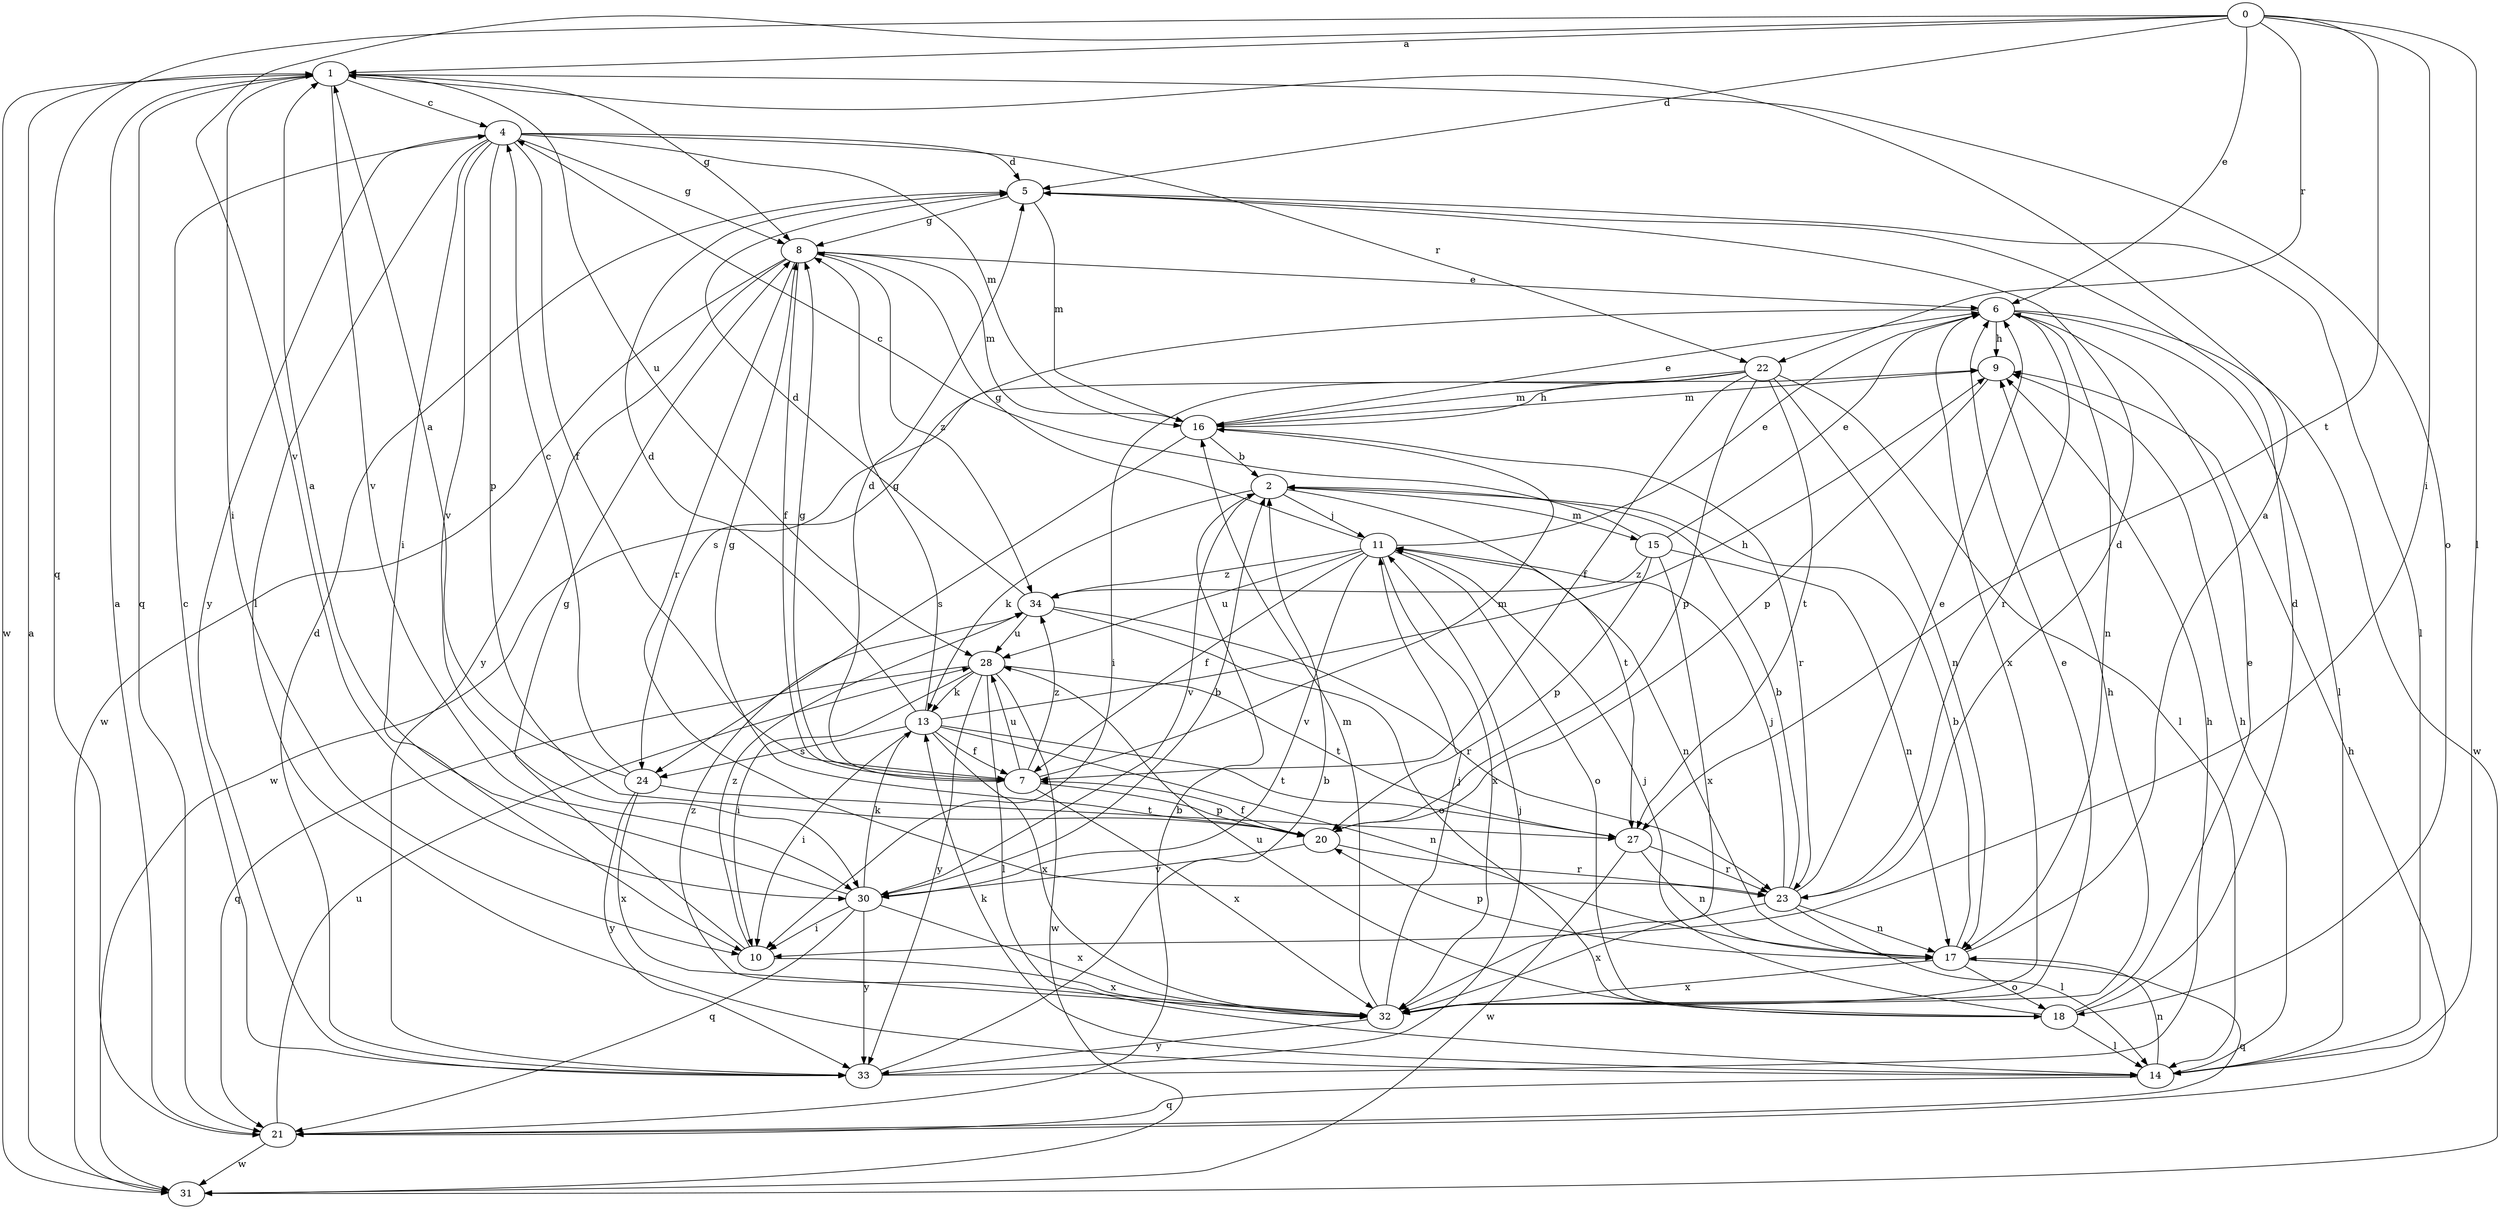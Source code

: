 strict digraph  {
0;
1;
2;
4;
5;
6;
7;
8;
9;
10;
11;
13;
14;
15;
16;
17;
18;
20;
21;
22;
23;
24;
27;
28;
30;
31;
32;
33;
34;
0 -> 1  [label=a];
0 -> 5  [label=d];
0 -> 6  [label=e];
0 -> 10  [label=i];
0 -> 14  [label=l];
0 -> 21  [label=q];
0 -> 22  [label=r];
0 -> 27  [label=t];
0 -> 30  [label=v];
1 -> 4  [label=c];
1 -> 8  [label=g];
1 -> 10  [label=i];
1 -> 18  [label=o];
1 -> 21  [label=q];
1 -> 28  [label=u];
1 -> 30  [label=v];
1 -> 31  [label=w];
2 -> 11  [label=j];
2 -> 13  [label=k];
2 -> 15  [label=m];
2 -> 27  [label=t];
2 -> 30  [label=v];
4 -> 5  [label=d];
4 -> 7  [label=f];
4 -> 8  [label=g];
4 -> 10  [label=i];
4 -> 14  [label=l];
4 -> 16  [label=m];
4 -> 20  [label=p];
4 -> 22  [label=r];
4 -> 30  [label=v];
4 -> 33  [label=y];
5 -> 8  [label=g];
5 -> 14  [label=l];
5 -> 16  [label=m];
6 -> 9  [label=h];
6 -> 14  [label=l];
6 -> 17  [label=n];
6 -> 23  [label=r];
6 -> 24  [label=s];
6 -> 31  [label=w];
6 -> 32  [label=x];
7 -> 5  [label=d];
7 -> 8  [label=g];
7 -> 16  [label=m];
7 -> 20  [label=p];
7 -> 28  [label=u];
7 -> 32  [label=x];
7 -> 34  [label=z];
8 -> 6  [label=e];
8 -> 7  [label=f];
8 -> 16  [label=m];
8 -> 23  [label=r];
8 -> 31  [label=w];
8 -> 33  [label=y];
8 -> 34  [label=z];
9 -> 16  [label=m];
9 -> 20  [label=p];
10 -> 8  [label=g];
10 -> 32  [label=x];
10 -> 34  [label=z];
11 -> 6  [label=e];
11 -> 7  [label=f];
11 -> 8  [label=g];
11 -> 17  [label=n];
11 -> 18  [label=o];
11 -> 28  [label=u];
11 -> 30  [label=v];
11 -> 32  [label=x];
11 -> 34  [label=z];
13 -> 5  [label=d];
13 -> 7  [label=f];
13 -> 8  [label=g];
13 -> 9  [label=h];
13 -> 10  [label=i];
13 -> 17  [label=n];
13 -> 24  [label=s];
13 -> 27  [label=t];
13 -> 32  [label=x];
14 -> 9  [label=h];
14 -> 13  [label=k];
14 -> 17  [label=n];
14 -> 21  [label=q];
15 -> 4  [label=c];
15 -> 6  [label=e];
15 -> 17  [label=n];
15 -> 20  [label=p];
15 -> 32  [label=x];
15 -> 34  [label=z];
16 -> 2  [label=b];
16 -> 6  [label=e];
16 -> 9  [label=h];
16 -> 23  [label=r];
16 -> 24  [label=s];
17 -> 1  [label=a];
17 -> 2  [label=b];
17 -> 18  [label=o];
17 -> 20  [label=p];
17 -> 21  [label=q];
17 -> 32  [label=x];
18 -> 5  [label=d];
18 -> 6  [label=e];
18 -> 11  [label=j];
18 -> 14  [label=l];
18 -> 28  [label=u];
20 -> 7  [label=f];
20 -> 8  [label=g];
20 -> 23  [label=r];
20 -> 30  [label=v];
21 -> 1  [label=a];
21 -> 2  [label=b];
21 -> 9  [label=h];
21 -> 28  [label=u];
21 -> 31  [label=w];
22 -> 7  [label=f];
22 -> 10  [label=i];
22 -> 14  [label=l];
22 -> 16  [label=m];
22 -> 17  [label=n];
22 -> 20  [label=p];
22 -> 27  [label=t];
22 -> 31  [label=w];
23 -> 2  [label=b];
23 -> 5  [label=d];
23 -> 6  [label=e];
23 -> 11  [label=j];
23 -> 14  [label=l];
23 -> 17  [label=n];
23 -> 32  [label=x];
24 -> 1  [label=a];
24 -> 4  [label=c];
24 -> 27  [label=t];
24 -> 32  [label=x];
24 -> 33  [label=y];
27 -> 17  [label=n];
27 -> 23  [label=r];
27 -> 31  [label=w];
28 -> 10  [label=i];
28 -> 13  [label=k];
28 -> 14  [label=l];
28 -> 21  [label=q];
28 -> 27  [label=t];
28 -> 31  [label=w];
28 -> 33  [label=y];
30 -> 1  [label=a];
30 -> 2  [label=b];
30 -> 10  [label=i];
30 -> 13  [label=k];
30 -> 21  [label=q];
30 -> 32  [label=x];
30 -> 33  [label=y];
31 -> 1  [label=a];
32 -> 6  [label=e];
32 -> 9  [label=h];
32 -> 11  [label=j];
32 -> 16  [label=m];
32 -> 33  [label=y];
32 -> 34  [label=z];
33 -> 2  [label=b];
33 -> 4  [label=c];
33 -> 5  [label=d];
33 -> 9  [label=h];
33 -> 11  [label=j];
34 -> 5  [label=d];
34 -> 18  [label=o];
34 -> 23  [label=r];
34 -> 28  [label=u];
}
